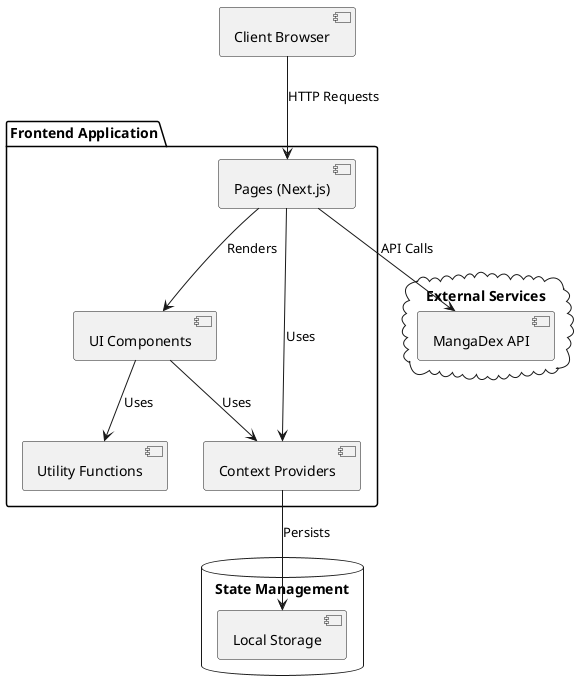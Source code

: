 @startuml "System Architecture"

package "Frontend Application" {
  [Pages (Next.js)] as Pages
  [UI Components] as Components
  [Context Providers] as Contexts
  [Utility Functions] as Utils
}

cloud "External Services" {
  [MangaDex API] as MangaDexAPI
}

database "State Management" {
  [Local Storage] as LocalStorage
}

[Client Browser] as Client

Client --> Pages : HTTP Requests
Pages --> Components : Renders
Pages --> Contexts : Uses
Components --> Contexts : Uses
Components --> Utils : Uses
Contexts --> LocalStorage : Persists
Pages --> MangaDexAPI : API Calls

@enduml
